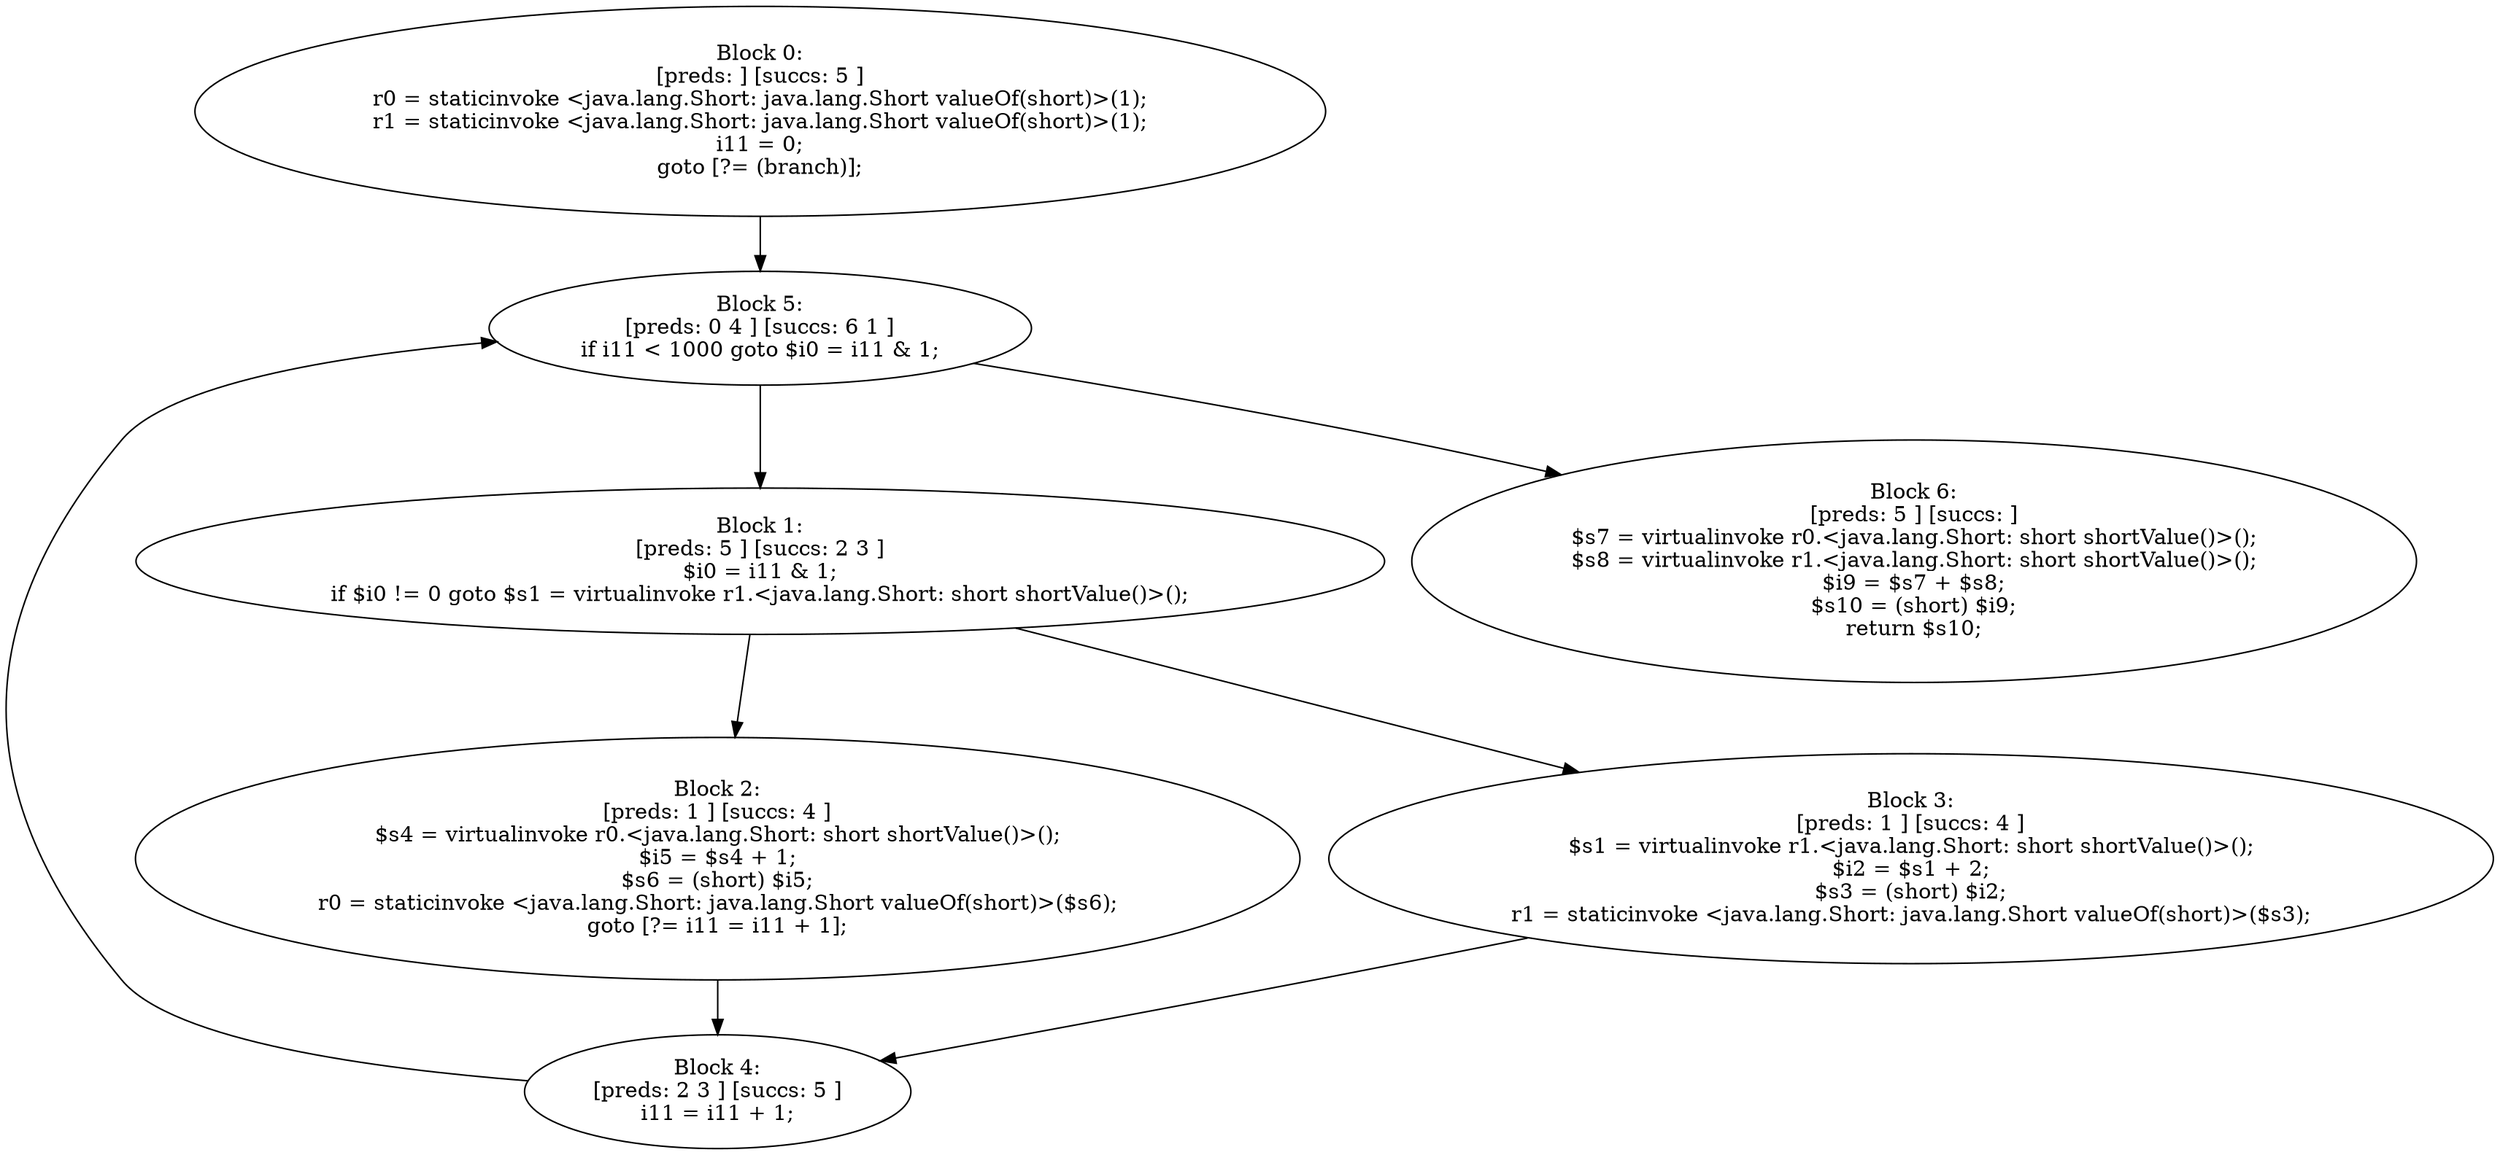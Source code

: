 digraph "unitGraph" {
    "Block 0:
[preds: ] [succs: 5 ]
r0 = staticinvoke <java.lang.Short: java.lang.Short valueOf(short)>(1);
r1 = staticinvoke <java.lang.Short: java.lang.Short valueOf(short)>(1);
i11 = 0;
goto [?= (branch)];
"
    "Block 1:
[preds: 5 ] [succs: 2 3 ]
$i0 = i11 & 1;
if $i0 != 0 goto $s1 = virtualinvoke r1.<java.lang.Short: short shortValue()>();
"
    "Block 2:
[preds: 1 ] [succs: 4 ]
$s4 = virtualinvoke r0.<java.lang.Short: short shortValue()>();
$i5 = $s4 + 1;
$s6 = (short) $i5;
r0 = staticinvoke <java.lang.Short: java.lang.Short valueOf(short)>($s6);
goto [?= i11 = i11 + 1];
"
    "Block 3:
[preds: 1 ] [succs: 4 ]
$s1 = virtualinvoke r1.<java.lang.Short: short shortValue()>();
$i2 = $s1 + 2;
$s3 = (short) $i2;
r1 = staticinvoke <java.lang.Short: java.lang.Short valueOf(short)>($s3);
"
    "Block 4:
[preds: 2 3 ] [succs: 5 ]
i11 = i11 + 1;
"
    "Block 5:
[preds: 0 4 ] [succs: 6 1 ]
if i11 < 1000 goto $i0 = i11 & 1;
"
    "Block 6:
[preds: 5 ] [succs: ]
$s7 = virtualinvoke r0.<java.lang.Short: short shortValue()>();
$s8 = virtualinvoke r1.<java.lang.Short: short shortValue()>();
$i9 = $s7 + $s8;
$s10 = (short) $i9;
return $s10;
"
    "Block 0:
[preds: ] [succs: 5 ]
r0 = staticinvoke <java.lang.Short: java.lang.Short valueOf(short)>(1);
r1 = staticinvoke <java.lang.Short: java.lang.Short valueOf(short)>(1);
i11 = 0;
goto [?= (branch)];
"->"Block 5:
[preds: 0 4 ] [succs: 6 1 ]
if i11 < 1000 goto $i0 = i11 & 1;
";
    "Block 1:
[preds: 5 ] [succs: 2 3 ]
$i0 = i11 & 1;
if $i0 != 0 goto $s1 = virtualinvoke r1.<java.lang.Short: short shortValue()>();
"->"Block 2:
[preds: 1 ] [succs: 4 ]
$s4 = virtualinvoke r0.<java.lang.Short: short shortValue()>();
$i5 = $s4 + 1;
$s6 = (short) $i5;
r0 = staticinvoke <java.lang.Short: java.lang.Short valueOf(short)>($s6);
goto [?= i11 = i11 + 1];
";
    "Block 1:
[preds: 5 ] [succs: 2 3 ]
$i0 = i11 & 1;
if $i0 != 0 goto $s1 = virtualinvoke r1.<java.lang.Short: short shortValue()>();
"->"Block 3:
[preds: 1 ] [succs: 4 ]
$s1 = virtualinvoke r1.<java.lang.Short: short shortValue()>();
$i2 = $s1 + 2;
$s3 = (short) $i2;
r1 = staticinvoke <java.lang.Short: java.lang.Short valueOf(short)>($s3);
";
    "Block 2:
[preds: 1 ] [succs: 4 ]
$s4 = virtualinvoke r0.<java.lang.Short: short shortValue()>();
$i5 = $s4 + 1;
$s6 = (short) $i5;
r0 = staticinvoke <java.lang.Short: java.lang.Short valueOf(short)>($s6);
goto [?= i11 = i11 + 1];
"->"Block 4:
[preds: 2 3 ] [succs: 5 ]
i11 = i11 + 1;
";
    "Block 3:
[preds: 1 ] [succs: 4 ]
$s1 = virtualinvoke r1.<java.lang.Short: short shortValue()>();
$i2 = $s1 + 2;
$s3 = (short) $i2;
r1 = staticinvoke <java.lang.Short: java.lang.Short valueOf(short)>($s3);
"->"Block 4:
[preds: 2 3 ] [succs: 5 ]
i11 = i11 + 1;
";
    "Block 4:
[preds: 2 3 ] [succs: 5 ]
i11 = i11 + 1;
"->"Block 5:
[preds: 0 4 ] [succs: 6 1 ]
if i11 < 1000 goto $i0 = i11 & 1;
";
    "Block 5:
[preds: 0 4 ] [succs: 6 1 ]
if i11 < 1000 goto $i0 = i11 & 1;
"->"Block 6:
[preds: 5 ] [succs: ]
$s7 = virtualinvoke r0.<java.lang.Short: short shortValue()>();
$s8 = virtualinvoke r1.<java.lang.Short: short shortValue()>();
$i9 = $s7 + $s8;
$s10 = (short) $i9;
return $s10;
";
    "Block 5:
[preds: 0 4 ] [succs: 6 1 ]
if i11 < 1000 goto $i0 = i11 & 1;
"->"Block 1:
[preds: 5 ] [succs: 2 3 ]
$i0 = i11 & 1;
if $i0 != 0 goto $s1 = virtualinvoke r1.<java.lang.Short: short shortValue()>();
";
}
